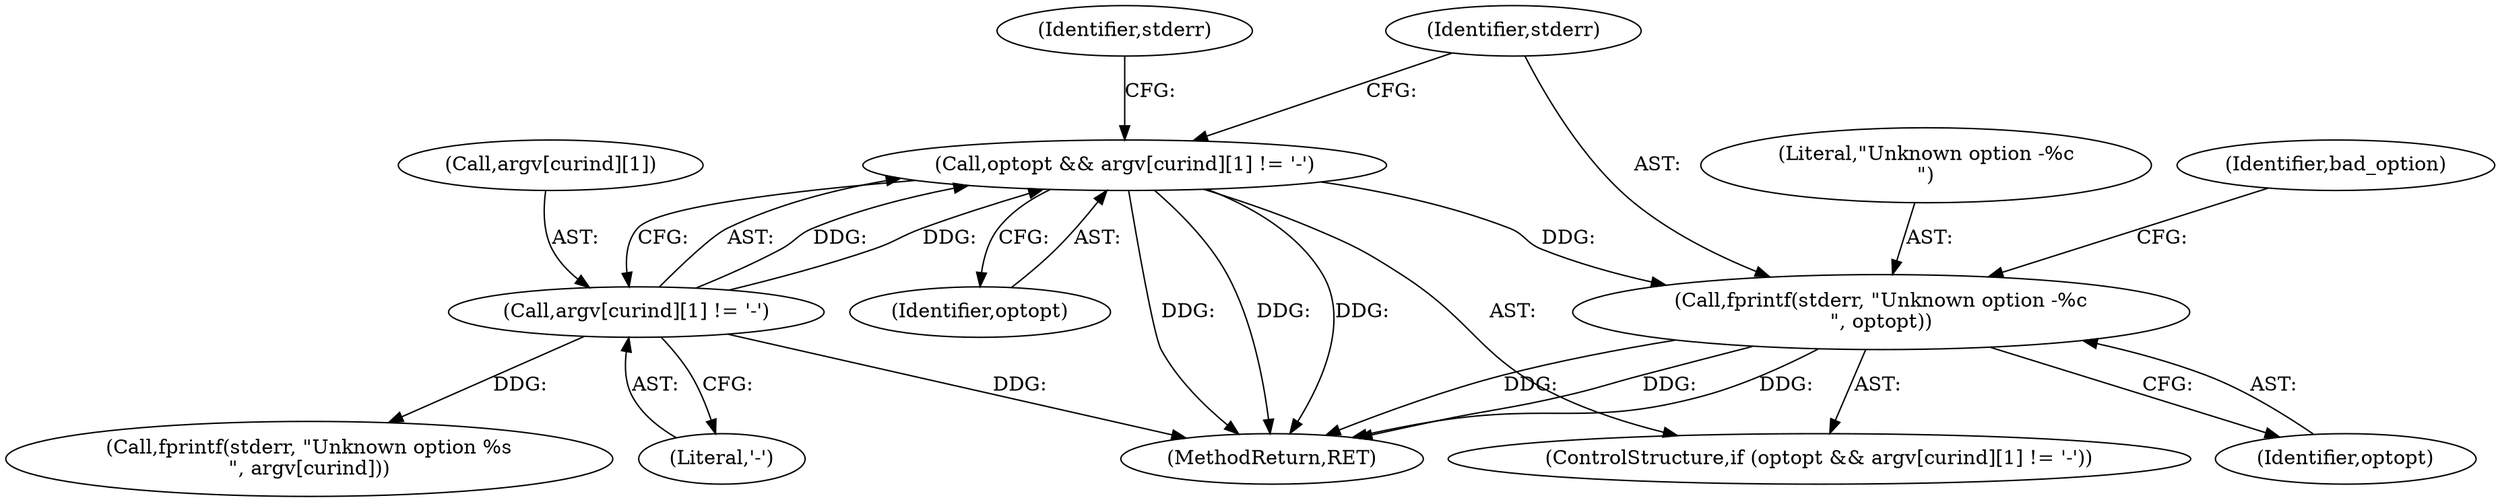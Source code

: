 digraph "0_keepalived_04f2d32871bb3b11d7dc024039952f2fe2750306@API" {
"1000672" [label="(Call,fprintf(stderr, \"Unknown option -%c\n\", optopt))"];
"1000663" [label="(Call,optopt && argv[curind][1] != '-')"];
"1000665" [label="(Call,argv[curind][1] != '-')"];
"1000664" [label="(Identifier,optopt)"];
"1000747" [label="(MethodReturn,RET)"];
"1000666" [label="(Call,argv[curind][1])"];
"1000678" [label="(Identifier,stderr)"];
"1000674" [label="(Literal,\"Unknown option -%c\n\")"];
"1000671" [label="(Literal,'-')"];
"1000684" [label="(Identifier,bad_option)"];
"1000677" [label="(Call,fprintf(stderr, \"Unknown option %s\n\", argv[curind]))"];
"1000675" [label="(Identifier,optopt)"];
"1000673" [label="(Identifier,stderr)"];
"1000663" [label="(Call,optopt && argv[curind][1] != '-')"];
"1000662" [label="(ControlStructure,if (optopt && argv[curind][1] != '-'))"];
"1000672" [label="(Call,fprintf(stderr, \"Unknown option -%c\n\", optopt))"];
"1000665" [label="(Call,argv[curind][1] != '-')"];
"1000672" -> "1000662"  [label="AST: "];
"1000672" -> "1000675"  [label="CFG: "];
"1000673" -> "1000672"  [label="AST: "];
"1000674" -> "1000672"  [label="AST: "];
"1000675" -> "1000672"  [label="AST: "];
"1000684" -> "1000672"  [label="CFG: "];
"1000672" -> "1000747"  [label="DDG: "];
"1000672" -> "1000747"  [label="DDG: "];
"1000672" -> "1000747"  [label="DDG: "];
"1000663" -> "1000672"  [label="DDG: "];
"1000663" -> "1000662"  [label="AST: "];
"1000663" -> "1000664"  [label="CFG: "];
"1000663" -> "1000665"  [label="CFG: "];
"1000664" -> "1000663"  [label="AST: "];
"1000665" -> "1000663"  [label="AST: "];
"1000673" -> "1000663"  [label="CFG: "];
"1000678" -> "1000663"  [label="CFG: "];
"1000663" -> "1000747"  [label="DDG: "];
"1000663" -> "1000747"  [label="DDG: "];
"1000663" -> "1000747"  [label="DDG: "];
"1000665" -> "1000663"  [label="DDG: "];
"1000665" -> "1000663"  [label="DDG: "];
"1000665" -> "1000671"  [label="CFG: "];
"1000666" -> "1000665"  [label="AST: "];
"1000671" -> "1000665"  [label="AST: "];
"1000665" -> "1000747"  [label="DDG: "];
"1000665" -> "1000677"  [label="DDG: "];
}
